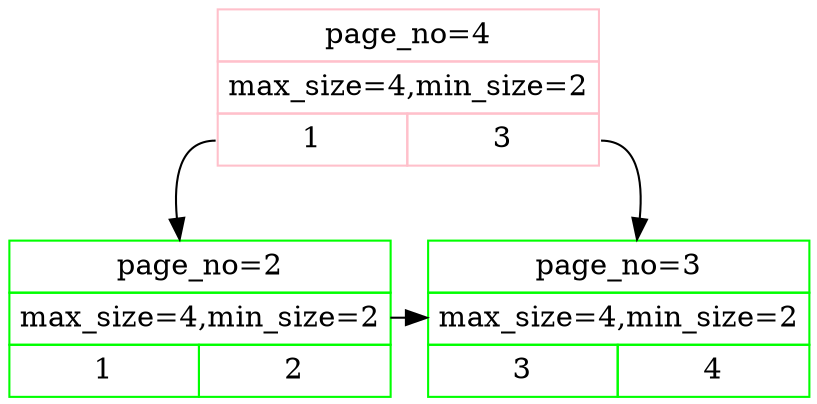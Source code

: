 digraph G {
INT_4[shape=plain color=pink label=<<TABLE BORDER="0" CELLBORDER="1" CELLSPACING="0" CELLPADDING="4">
<TR><TD COLSPAN="2">page_no=4</TD></TR>
<TR><TD COLSPAN="2">max_size=4,min_size=2</TD></TR>
<TR><TD PORT="p2">1</TD>
<TD PORT="p3">3</TD>
</TR></TABLE>>];
LEAF_2[shape=plain color=green label=<<TABLE BORDER="0" CELLBORDER="1" CELLSPACING="0" CELLPADDING="4">
<TR><TD COLSPAN="2">page_no=2</TD></TR>
<TR><TD COLSPAN="2">max_size=4,min_size=2</TD></TR>
<TR><TD>1</TD>
<TD>2</TD>
</TR></TABLE>>];
LEAF_2 -> LEAF_3;
{rank=same LEAF_2 LEAF_3};
INT_4:p2 -> LEAF_2;
LEAF_3[shape=plain color=green label=<<TABLE BORDER="0" CELLBORDER="1" CELLSPACING="0" CELLPADDING="4">
<TR><TD COLSPAN="2">page_no=3</TD></TR>
<TR><TD COLSPAN="2">max_size=4,min_size=2</TD></TR>
<TR><TD>3</TD>
<TD>4</TD>
</TR></TABLE>>];
INT_4:p3 -> LEAF_3;
}
